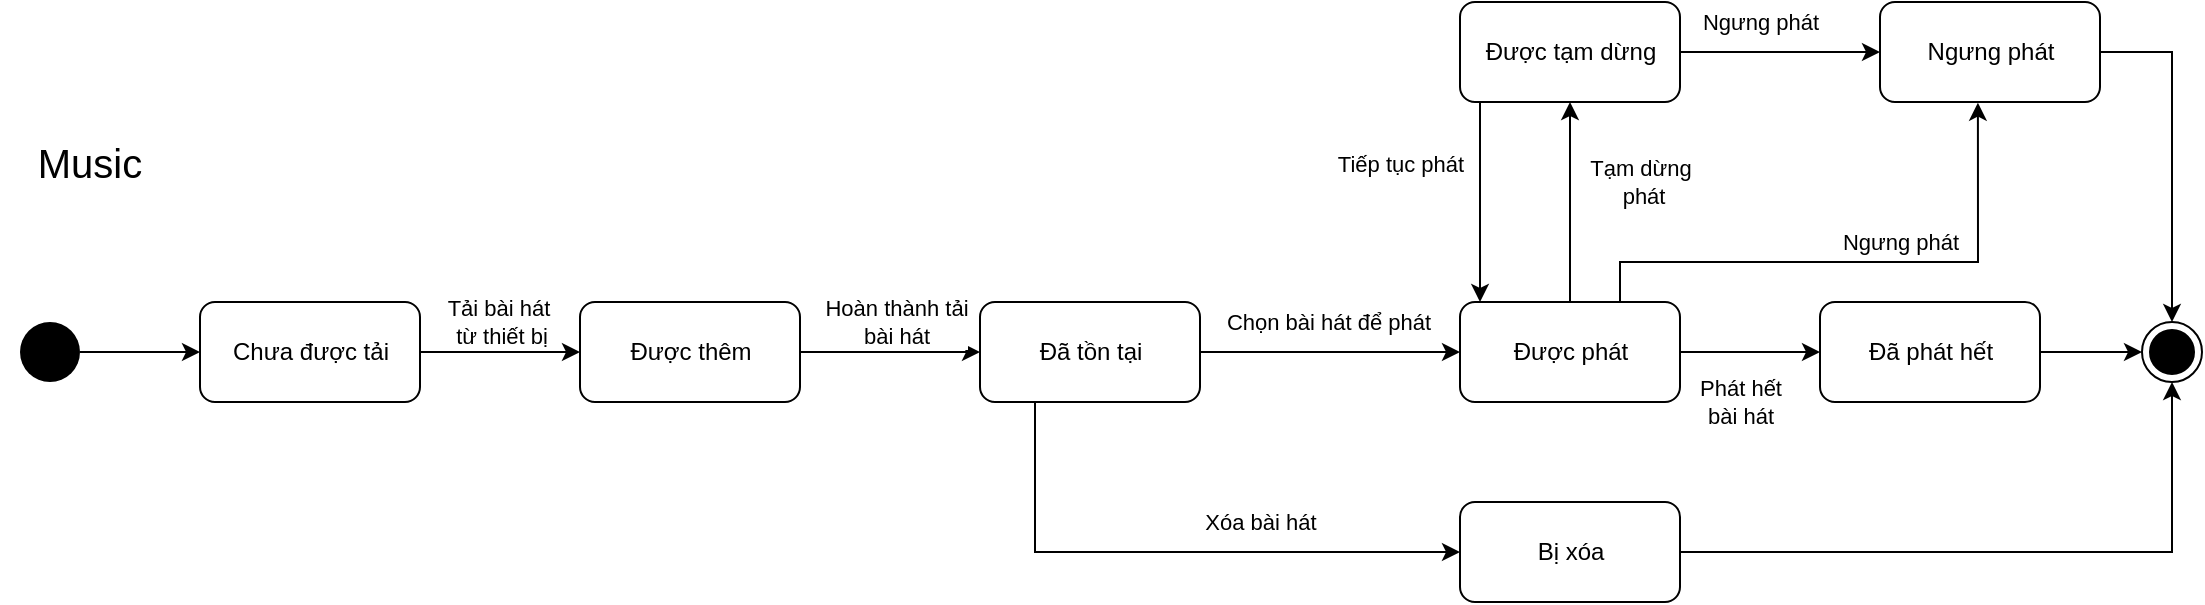 <mxfile version="13.9.8" type="google"><diagram id="3DeaWVVcc6UOjmffEOLW" name="Page-1"><mxGraphModel dx="1103" dy="585" grid="1" gridSize="10" guides="1" tooltips="1" connect="1" arrows="1" fold="1" page="1" pageScale="1" pageWidth="827" pageHeight="1169" math="0" shadow="0"><root><mxCell id="0"/><mxCell id="1" parent="0"/><mxCell id="4SzwLq5WkV5w5kFztJrr-1" style="edgeStyle=orthogonalEdgeStyle;rounded=0;orthogonalLoop=1;jettySize=auto;html=1;entryX=0;entryY=0.5;entryDx=0;entryDy=0;" parent="1" source="4SzwLq5WkV5w5kFztJrr-3" target="8ip0rs7b-XM-XxRVCd1J-5" edge="1"><mxGeometry relative="1" as="geometry"/></mxCell><mxCell id="4SzwLq5WkV5w5kFztJrr-2" value="Hoàn thành tải&lt;br&gt;bài hát" style="edgeLabel;html=1;align=center;verticalAlign=middle;resizable=0;points=[];" parent="4SzwLq5WkV5w5kFztJrr-1" vertex="1" connectable="0"><mxGeometry x="0.131" y="1" relative="1" as="geometry"><mxPoint x="-3" y="-14" as="offset"/></mxGeometry></mxCell><mxCell id="4SzwLq5WkV5w5kFztJrr-3" value="Được thêm" style="html=1;rounded=1" parent="1" vertex="1"><mxGeometry x="430" y="280" width="110" height="50" as="geometry"/></mxCell><mxCell id="4SzwLq5WkV5w5kFztJrr-4" style="edgeStyle=orthogonalEdgeStyle;rounded=0;orthogonalLoop=1;jettySize=auto;html=1;entryX=0;entryY=0.5;entryDx=0;entryDy=0;exitX=1;exitY=0.5;exitDx=0;exitDy=0;" parent="1" source="8ip0rs7b-XM-XxRVCd1J-2" target="4SzwLq5WkV5w5kFztJrr-3" edge="1"><mxGeometry relative="1" as="geometry"/></mxCell><mxCell id="4SzwLq5WkV5w5kFztJrr-5" value="Tải bài hát&lt;br&gt;&amp;nbsp;từ thiết bị" style="edgeLabel;html=1;align=center;verticalAlign=middle;resizable=0;points=[];" parent="4SzwLq5WkV5w5kFztJrr-4" vertex="1" connectable="0"><mxGeometry x="0.154" y="-3" relative="1" as="geometry"><mxPoint x="-7.5" y="-18" as="offset"/></mxGeometry></mxCell><mxCell id="8ip0rs7b-XM-XxRVCd1J-4" style="edgeStyle=orthogonalEdgeStyle;rounded=0;orthogonalLoop=1;jettySize=auto;html=1;entryX=0;entryY=0.5;entryDx=0;entryDy=0;" edge="1" parent="1" source="4SzwLq5WkV5w5kFztJrr-7" target="8ip0rs7b-XM-XxRVCd1J-2"><mxGeometry relative="1" as="geometry"/></mxCell><mxCell id="4SzwLq5WkV5w5kFztJrr-7" value="" style="ellipse;fillColor=#000000;strokeColor=none;" parent="1" vertex="1"><mxGeometry x="150" y="290" width="30" height="30" as="geometry"/></mxCell><mxCell id="4SzwLq5WkV5w5kFztJrr-8" style="edgeStyle=orthogonalEdgeStyle;rounded=0;orthogonalLoop=1;jettySize=auto;html=1;exitX=0.25;exitY=1;exitDx=0;exitDy=0;entryX=0;entryY=0.5;entryDx=0;entryDy=0;" parent="1" source="8ip0rs7b-XM-XxRVCd1J-5" target="4SzwLq5WkV5w5kFztJrr-12" edge="1"><mxGeometry relative="1" as="geometry"><Array as="points"><mxPoint x="658" y="405"/></Array></mxGeometry></mxCell><mxCell id="4SzwLq5WkV5w5kFztJrr-9" value="Xóa bài hát" style="edgeLabel;html=1;align=center;verticalAlign=middle;resizable=0;points=[];" parent="4SzwLq5WkV5w5kFztJrr-8" vertex="1" connectable="0"><mxGeometry x="-0.212" relative="1" as="geometry"><mxPoint x="74.17" y="-15" as="offset"/></mxGeometry></mxCell><mxCell id="8ip0rs7b-XM-XxRVCd1J-11" style="edgeStyle=orthogonalEdgeStyle;rounded=0;orthogonalLoop=1;jettySize=auto;html=1;entryX=0.5;entryY=1;entryDx=0;entryDy=0;" edge="1" parent="1" source="4SzwLq5WkV5w5kFztJrr-10" target="8ip0rs7b-XM-XxRVCd1J-10"><mxGeometry relative="1" as="geometry"/></mxCell><mxCell id="8ip0rs7b-XM-XxRVCd1J-12" value="Tạm dừng&lt;br&gt;&amp;nbsp;phát" style="edgeLabel;html=1;align=center;verticalAlign=middle;resizable=0;points=[];" vertex="1" connectable="0" parent="8ip0rs7b-XM-XxRVCd1J-11"><mxGeometry x="0.3" y="-2" relative="1" as="geometry"><mxPoint x="33" y="5" as="offset"/></mxGeometry></mxCell><mxCell id="8ip0rs7b-XM-XxRVCd1J-13" style="edgeStyle=orthogonalEdgeStyle;rounded=0;orthogonalLoop=1;jettySize=auto;html=1;entryX=0;entryY=0.5;entryDx=0;entryDy=0;exitX=1;exitY=0.5;exitDx=0;exitDy=0;" edge="1" parent="1" source="8ip0rs7b-XM-XxRVCd1J-20" target="4SzwLq5WkV5w5kFztJrr-13"><mxGeometry relative="1" as="geometry"/></mxCell><mxCell id="8ip0rs7b-XM-XxRVCd1J-18" style="edgeStyle=orthogonalEdgeStyle;rounded=0;orthogonalLoop=1;jettySize=auto;html=1;entryX=0.445;entryY=1.007;entryDx=0;entryDy=0;entryPerimeter=0;" edge="1" parent="1" source="4SzwLq5WkV5w5kFztJrr-10" target="8ip0rs7b-XM-XxRVCd1J-14"><mxGeometry relative="1" as="geometry"><Array as="points"><mxPoint x="950" y="260"/><mxPoint x="1129" y="260"/></Array></mxGeometry></mxCell><mxCell id="8ip0rs7b-XM-XxRVCd1J-19" value="Ngưng phát" style="edgeLabel;html=1;align=center;verticalAlign=middle;resizable=0;points=[];" vertex="1" connectable="0" parent="8ip0rs7b-XM-XxRVCd1J-18"><mxGeometry x="0.414" y="1" relative="1" as="geometry"><mxPoint x="-37" y="-9" as="offset"/></mxGeometry></mxCell><mxCell id="8ip0rs7b-XM-XxRVCd1J-21" value="Phát hết &lt;br&gt;bài hát" style="edgeStyle=orthogonalEdgeStyle;rounded=0;orthogonalLoop=1;jettySize=auto;html=1;entryX=0;entryY=0.5;entryDx=0;entryDy=0;" edge="1" parent="1" source="4SzwLq5WkV5w5kFztJrr-10" target="8ip0rs7b-XM-XxRVCd1J-20"><mxGeometry x="-0.143" y="-25" relative="1" as="geometry"><Array as="points"><mxPoint x="990" y="305"/><mxPoint x="990" y="305"/></Array><mxPoint as="offset"/></mxGeometry></mxCell><mxCell id="4SzwLq5WkV5w5kFztJrr-10" value="Được phát" style="html=1;rounded=1" parent="1" vertex="1"><mxGeometry x="870" y="280" width="110" height="50" as="geometry"/></mxCell><mxCell id="4SzwLq5WkV5w5kFztJrr-11" style="edgeStyle=orthogonalEdgeStyle;rounded=0;orthogonalLoop=1;jettySize=auto;html=1;" parent="1" source="4SzwLq5WkV5w5kFztJrr-12" target="4SzwLq5WkV5w5kFztJrr-13" edge="1"><mxGeometry relative="1" as="geometry"/></mxCell><mxCell id="4SzwLq5WkV5w5kFztJrr-12" value="Bị xóa" style="html=1;rounded=1" parent="1" vertex="1"><mxGeometry x="870" y="380" width="110" height="50" as="geometry"/></mxCell><mxCell id="4SzwLq5WkV5w5kFztJrr-13" value="" style="ellipse;html=1;shape=endState;fillColor=#000000;strokeColor=#000000;" parent="1" vertex="1"><mxGeometry x="1211" y="290" width="30" height="30" as="geometry"/></mxCell><mxCell id="8ip0rs7b-XM-XxRVCd1J-2" value="Chưa được tải" style="html=1;rounded=1" vertex="1" parent="1"><mxGeometry x="240" y="280" width="110" height="50" as="geometry"/></mxCell><mxCell id="8ip0rs7b-XM-XxRVCd1J-3" value="&lt;font style=&quot;font-size: 20px&quot;&gt;Music&lt;/font&gt;" style="text;html=1;strokeColor=none;fillColor=none;align=center;verticalAlign=middle;whiteSpace=wrap;rounded=0;" vertex="1" parent="1"><mxGeometry x="140" y="200" width="90" height="20" as="geometry"/></mxCell><mxCell id="8ip0rs7b-XM-XxRVCd1J-6" style="edgeStyle=orthogonalEdgeStyle;rounded=0;orthogonalLoop=1;jettySize=auto;html=1;exitX=1;exitY=0.5;exitDx=0;exitDy=0;" edge="1" parent="1" source="8ip0rs7b-XM-XxRVCd1J-5" target="4SzwLq5WkV5w5kFztJrr-10"><mxGeometry relative="1" as="geometry"><mxPoint x="870" y="310" as="targetPoint"/><Array as="points"/></mxGeometry></mxCell><mxCell id="8ip0rs7b-XM-XxRVCd1J-7" value="Chọn bài hát để phát" style="edgeLabel;html=1;align=center;verticalAlign=middle;resizable=0;points=[];" vertex="1" connectable="0" parent="8ip0rs7b-XM-XxRVCd1J-6"><mxGeometry x="0.089" y="-2" relative="1" as="geometry"><mxPoint x="-7" y="-17" as="offset"/></mxGeometry></mxCell><mxCell id="8ip0rs7b-XM-XxRVCd1J-5" value="Đã tồn tại" style="html=1;rounded=1" vertex="1" parent="1"><mxGeometry x="630" y="280" width="110" height="50" as="geometry"/></mxCell><mxCell id="8ip0rs7b-XM-XxRVCd1J-15" style="edgeStyle=orthogonalEdgeStyle;rounded=0;orthogonalLoop=1;jettySize=auto;html=1;entryX=0;entryY=0.5;entryDx=0;entryDy=0;" edge="1" parent="1" source="8ip0rs7b-XM-XxRVCd1J-10" target="8ip0rs7b-XM-XxRVCd1J-14"><mxGeometry relative="1" as="geometry"/></mxCell><mxCell id="8ip0rs7b-XM-XxRVCd1J-16" value="Ngưng phát" style="edgeLabel;html=1;align=center;verticalAlign=middle;resizable=0;points=[];" vertex="1" connectable="0" parent="8ip0rs7b-XM-XxRVCd1J-15"><mxGeometry x="-0.24" y="-2" relative="1" as="geometry"><mxPoint x="2" y="-17" as="offset"/></mxGeometry></mxCell><mxCell id="8ip0rs7b-XM-XxRVCd1J-22" style="edgeStyle=orthogonalEdgeStyle;rounded=0;orthogonalLoop=1;jettySize=auto;html=1;entryX=0.091;entryY=0;entryDx=0;entryDy=0;entryPerimeter=0;" edge="1" parent="1" source="8ip0rs7b-XM-XxRVCd1J-10" target="4SzwLq5WkV5w5kFztJrr-10"><mxGeometry relative="1" as="geometry"><Array as="points"><mxPoint x="880" y="210"/><mxPoint x="880" y="210"/></Array></mxGeometry></mxCell><mxCell id="8ip0rs7b-XM-XxRVCd1J-23" value="Tiếp tục phát" style="edgeLabel;html=1;align=center;verticalAlign=middle;resizable=0;points=[];" vertex="1" connectable="0" parent="8ip0rs7b-XM-XxRVCd1J-22"><mxGeometry x="-0.233" y="1" relative="1" as="geometry"><mxPoint x="-41" y="-8" as="offset"/></mxGeometry></mxCell><mxCell id="8ip0rs7b-XM-XxRVCd1J-10" value="Được tạm dừng" style="html=1;rounded=1" vertex="1" parent="1"><mxGeometry x="870" y="130" width="110" height="50" as="geometry"/></mxCell><mxCell id="8ip0rs7b-XM-XxRVCd1J-17" style="edgeStyle=orthogonalEdgeStyle;rounded=0;orthogonalLoop=1;jettySize=auto;html=1;" edge="1" parent="1" source="8ip0rs7b-XM-XxRVCd1J-14" target="4SzwLq5WkV5w5kFztJrr-13"><mxGeometry relative="1" as="geometry"/></mxCell><mxCell id="8ip0rs7b-XM-XxRVCd1J-14" value="Ngưng phát" style="html=1;rounded=1" vertex="1" parent="1"><mxGeometry x="1080" y="130" width="110" height="50" as="geometry"/></mxCell><mxCell id="8ip0rs7b-XM-XxRVCd1J-20" value="Đã phát hết" style="html=1;rounded=1" vertex="1" parent="1"><mxGeometry x="1050" y="280" width="110" height="50" as="geometry"/></mxCell></root></mxGraphModel></diagram></mxfile>